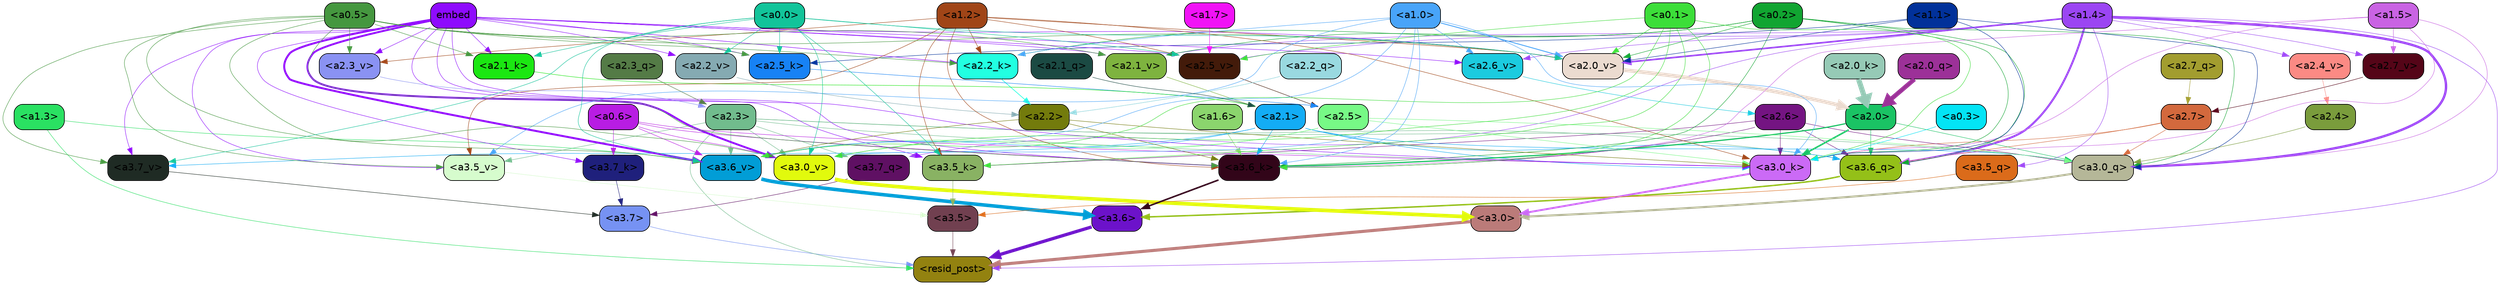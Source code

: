 strict digraph "" {
	graph [bgcolor=transparent,
		layout=dot,
		overlap=false,
		splines=true
	];
	"<a3.7>"	[color=black,
		fillcolor="#7692f3",
		fontname=Helvetica,
		shape=box,
		style="filled, rounded"];
	"<resid_post>"	[color=black,
		fillcolor="#938210",
		fontname=Helvetica,
		shape=box,
		style="filled, rounded"];
	"<a3.7>" -> "<resid_post>"	[color="#7692f3",
		penwidth=0.6239100098609924];
	"<a3.6>"	[color=black,
		fillcolor="#6c12ca",
		fontname=Helvetica,
		shape=box,
		style="filled, rounded"];
	"<a3.6>" -> "<resid_post>"	[color="#6c12ca",
		penwidth=4.569062113761902];
	"<a3.5>"	[color=black,
		fillcolor="#714050",
		fontname=Helvetica,
		shape=box,
		style="filled, rounded"];
	"<a3.5>" -> "<resid_post>"	[color="#714050",
		penwidth=0.6];
	"<a3.0>"	[color=black,
		fillcolor="#bb7b79",
		fontname=Helvetica,
		shape=box,
		style="filled, rounded"];
	"<a3.0>" -> "<resid_post>"	[color="#bb7b79",
		penwidth=4.283544182777405];
	"<a2.3>"	[color=black,
		fillcolor="#71bc8d",
		fontname=Helvetica,
		shape=box,
		style="filled, rounded"];
	"<a2.3>" -> "<resid_post>"	[color="#71bc8d",
		penwidth=0.6];
	"<a3.7_q>"	[color=black,
		fillcolor="#5f1063",
		fontname=Helvetica,
		shape=box,
		style="filled, rounded"];
	"<a2.3>" -> "<a3.7_q>"	[color="#71bc8d",
		penwidth=0.6];
	"<a3.6_q>"	[color=black,
		fillcolor="#94c018",
		fontname=Helvetica,
		shape=box,
		style="filled, rounded"];
	"<a2.3>" -> "<a3.6_q>"	[color="#71bc8d",
		penwidth=0.6];
	"<a3.0_q>"	[color=black,
		fillcolor="#b5b798",
		fontname=Helvetica,
		shape=box,
		style="filled, rounded"];
	"<a2.3>" -> "<a3.0_q>"	[color="#71bc8d",
		penwidth=0.6];
	"<a3.0_k>"	[color=black,
		fillcolor="#cb6af6",
		fontname=Helvetica,
		shape=box,
		style="filled, rounded"];
	"<a2.3>" -> "<a3.0_k>"	[color="#71bc8d",
		penwidth=0.6];
	"<a3.6_v>"	[color=black,
		fillcolor="#019dd6",
		fontname=Helvetica,
		shape=box,
		style="filled, rounded"];
	"<a2.3>" -> "<a3.6_v>"	[color="#71bc8d",
		penwidth=0.6];
	"<a3.5_v>"	[color=black,
		fillcolor="#d6fccd",
		fontname=Helvetica,
		shape=box,
		style="filled, rounded"];
	"<a2.3>" -> "<a3.5_v>"	[color="#71bc8d",
		penwidth=0.6];
	"<a3.0_v>"	[color=black,
		fillcolor="#e1fa0d",
		fontname=Helvetica,
		shape=box,
		style="filled, rounded"];
	"<a2.3>" -> "<a3.0_v>"	[color="#71bc8d",
		penwidth=0.6];
	"<a1.4>"	[color=black,
		fillcolor="#9b45f3",
		fontname=Helvetica,
		shape=box,
		style="filled, rounded"];
	"<a1.4>" -> "<resid_post>"	[color="#9b45f3",
		penwidth=0.6];
	"<a1.4>" -> "<a3.7_q>"	[color="#9b45f3",
		penwidth=0.6];
	"<a1.4>" -> "<a3.6_q>"	[color="#9b45f3",
		penwidth=2.7934007048606873];
	"<a3.5_q>"	[color=black,
		fillcolor="#db6b1a",
		fontname=Helvetica,
		shape=box,
		style="filled, rounded"];
	"<a1.4>" -> "<a3.5_q>"	[color="#9b45f3",
		penwidth=0.6];
	"<a1.4>" -> "<a3.0_q>"	[color="#9b45f3",
		penwidth=3.340754985809326];
	"<a2.7_v>"	[color=black,
		fillcolor="#550518",
		fontname=Helvetica,
		shape=box,
		style="filled, rounded"];
	"<a1.4>" -> "<a2.7_v>"	[color="#9b45f3",
		penwidth=0.6];
	"<a2.6_v>"	[color=black,
		fillcolor="#1ccbdf",
		fontname=Helvetica,
		shape=box,
		style="filled, rounded"];
	"<a1.4>" -> "<a2.6_v>"	[color="#9b45f3",
		penwidth=0.6];
	"<a2.5_v>"	[color=black,
		fillcolor="#431b0a",
		fontname=Helvetica,
		shape=box,
		style="filled, rounded"];
	"<a1.4>" -> "<a2.5_v>"	[color="#9b45f3",
		penwidth=0.6];
	"<a2.4_v>"	[color=black,
		fillcolor="#fb8a84",
		fontname=Helvetica,
		shape=box,
		style="filled, rounded"];
	"<a1.4>" -> "<a2.4_v>"	[color="#9b45f3",
		penwidth=0.6];
	"<a2.1_v>"	[color=black,
		fillcolor="#7eb33f",
		fontname=Helvetica,
		shape=box,
		style="filled, rounded"];
	"<a1.4>" -> "<a2.1_v>"	[color="#9b45f3",
		penwidth=0.6];
	"<a2.0_v>"	[color=black,
		fillcolor="#ebdbd0",
		fontname=Helvetica,
		shape=box,
		style="filled, rounded"];
	"<a1.4>" -> "<a2.0_v>"	[color="#9b45f3",
		penwidth=2.268759250640869];
	"<a1.3>"	[color=black,
		fillcolor="#2ae162",
		fontname=Helvetica,
		shape=box,
		style="filled, rounded"];
	"<a1.3>" -> "<resid_post>"	[color="#2ae162",
		penwidth=0.6];
	"<a1.3>" -> "<a3.6_v>"	[color="#2ae162",
		penwidth=0.6];
	"<a3.7_q>" -> "<a3.7>"	[color="#5f1063",
		penwidth=0.6];
	"<a3.6_q>" -> "<a3.6>"	[color="#94c018",
		penwidth=2.0347584784030914];
	"<a3.5_q>" -> "<a3.5>"	[color="#db6b1a",
		penwidth=0.6];
	"<a3.0_q>" -> "<a3.0>"	[color="#b5b798",
		penwidth=2.8635367155075073];
	"<a3.7_k>"	[color=black,
		fillcolor="#1f207c",
		fontname=Helvetica,
		shape=box,
		style="filled, rounded"];
	"<a3.7_k>" -> "<a3.7>"	[color="#1f207c",
		penwidth=0.6];
	"<a3.6_k>"	[color=black,
		fillcolor="#320519",
		fontname=Helvetica,
		shape=box,
		style="filled, rounded"];
	"<a3.6_k>" -> "<a3.6>"	[color="#320519",
		penwidth=2.1760786175727844];
	"<a3.5_k>"	[color=black,
		fillcolor="#89b263",
		fontname=Helvetica,
		shape=box,
		style="filled, rounded"];
	"<a3.5_k>" -> "<a3.5>"	[color="#89b263",
		penwidth=0.6];
	"<a3.0_k>" -> "<a3.0>"	[color="#cb6af6",
		penwidth=2.632905662059784];
	"<a3.7_v>"	[color=black,
		fillcolor="#1f2b24",
		fontname=Helvetica,
		shape=box,
		style="filled, rounded"];
	"<a3.7_v>" -> "<a3.7>"	[color="#1f2b24",
		penwidth=0.6];
	"<a3.6_v>" -> "<a3.6>"	[color="#019dd6",
		penwidth=4.981305837631226];
	"<a3.5_v>" -> "<a3.5>"	[color="#d6fccd",
		penwidth=0.6];
	"<a3.0_v>" -> "<a3.0>"	[color="#e1fa0d",
		penwidth=5.168330669403076];
	"<a2.7>"	[color=black,
		fillcolor="#d3693d",
		fontname=Helvetica,
		shape=box,
		style="filled, rounded"];
	"<a2.7>" -> "<a3.6_q>"	[color="#d3693d",
		penwidth=0.6];
	"<a2.7>" -> "<a3.0_q>"	[color="#d3693d",
		penwidth=0.6];
	"<a2.7>" -> "<a3.0_k>"	[color="#d3693d",
		penwidth=0.6];
	"<a2.6>"	[color=black,
		fillcolor="#741482",
		fontname=Helvetica,
		shape=box,
		style="filled, rounded"];
	"<a2.6>" -> "<a3.6_q>"	[color="#741482",
		penwidth=0.6];
	"<a2.6>" -> "<a3.0_q>"	[color="#741482",
		penwidth=0.6];
	"<a2.6>" -> "<a3.6_k>"	[color="#741482",
		penwidth=0.6];
	"<a2.6>" -> "<a3.5_k>"	[color="#741482",
		penwidth=0.6];
	"<a2.6>" -> "<a3.0_k>"	[color="#741482",
		penwidth=0.6];
	"<a2.1>"	[color=black,
		fillcolor="#13acf5",
		fontname=Helvetica,
		shape=box,
		style="filled, rounded"];
	"<a2.1>" -> "<a3.6_q>"	[color="#13acf5",
		penwidth=0.6];
	"<a2.1>" -> "<a3.0_q>"	[color="#13acf5",
		penwidth=0.6];
	"<a2.1>" -> "<a3.6_k>"	[color="#13acf5",
		penwidth=0.6];
	"<a2.1>" -> "<a3.0_k>"	[color="#13acf5",
		penwidth=0.6];
	"<a2.1>" -> "<a3.7_v>"	[color="#13acf5",
		penwidth=0.6];
	"<a2.1>" -> "<a3.6_v>"	[color="#13acf5",
		penwidth=0.6];
	"<a2.0>"	[color=black,
		fillcolor="#1ac364",
		fontname=Helvetica,
		shape=box,
		style="filled, rounded"];
	"<a2.0>" -> "<a3.6_q>"	[color="#1ac364",
		penwidth=0.6];
	"<a2.0>" -> "<a3.0_q>"	[color="#1ac364",
		penwidth=0.6];
	"<a2.0>" -> "<a3.6_k>"	[color="#1ac364",
		penwidth=1.6382827460765839];
	"<a2.0>" -> "<a3.0_k>"	[color="#1ac364",
		penwidth=2.161143198609352];
	"<a1.5>"	[color=black,
		fillcolor="#c963e3",
		fontname=Helvetica,
		shape=box,
		style="filled, rounded"];
	"<a1.5>" -> "<a3.6_q>"	[color="#c963e3",
		penwidth=0.6];
	"<a1.5>" -> "<a3.0_q>"	[color="#c963e3",
		penwidth=0.6];
	"<a1.5>" -> "<a3.6_k>"	[color="#c963e3",
		penwidth=0.6];
	"<a1.5>" -> "<a3.0_k>"	[color="#c963e3",
		penwidth=0.6];
	"<a1.5>" -> "<a2.7_v>"	[color="#c963e3",
		penwidth=0.6];
	"<a0.2>"	[color=black,
		fillcolor="#11a531",
		fontname=Helvetica,
		shape=box,
		style="filled, rounded"];
	"<a0.2>" -> "<a3.6_q>"	[color="#11a531",
		penwidth=0.6];
	"<a0.2>" -> "<a3.0_q>"	[color="#11a531",
		penwidth=0.6];
	"<a0.2>" -> "<a3.6_k>"	[color="#11a531",
		penwidth=0.6];
	"<a0.2>" -> "<a3.0_k>"	[color="#11a531",
		penwidth=0.6];
	"<a2.2_k>"	[color=black,
		fillcolor="#22ffe1",
		fontname=Helvetica,
		shape=box,
		style="filled, rounded"];
	"<a0.2>" -> "<a2.2_k>"	[color="#11a531",
		penwidth=0.6];
	"<a0.2>" -> "<a2.1_v>"	[color="#11a531",
		penwidth=0.6];
	"<a0.2>" -> "<a2.0_v>"	[color="#11a531",
		penwidth=0.6];
	"<a2.5>"	[color=black,
		fillcolor="#77f986",
		fontname=Helvetica,
		shape=box,
		style="filled, rounded"];
	"<a2.5>" -> "<a3.0_q>"	[color="#77f986",
		penwidth=0.6];
	"<a2.5>" -> "<a3.0_k>"	[color="#77f986",
		penwidth=0.6];
	"<a2.5>" -> "<a3.6_v>"	[color="#77f986",
		penwidth=0.6];
	"<a2.5>" -> "<a3.0_v>"	[color="#77f986",
		penwidth=0.6];
	"<a2.4>"	[color=black,
		fillcolor="#7a9c3c",
		fontname=Helvetica,
		shape=box,
		style="filled, rounded"];
	"<a2.4>" -> "<a3.0_q>"	[color="#7a9c3c",
		penwidth=0.6];
	"<a1.1>"	[color=black,
		fillcolor="#01319a",
		fontname=Helvetica,
		shape=box,
		style="filled, rounded"];
	"<a1.1>" -> "<a3.0_q>"	[color="#01319a",
		penwidth=0.6];
	"<a1.1>" -> "<a3.0_k>"	[color="#01319a",
		penwidth=0.6];
	"<a2.5_k>"	[color=black,
		fillcolor="#1782f5",
		fontname=Helvetica,
		shape=box,
		style="filled, rounded"];
	"<a1.1>" -> "<a2.5_k>"	[color="#01319a",
		penwidth=0.6];
	"<a1.1>" -> "<a2.0_v>"	[color="#01319a",
		penwidth=0.6];
	"<a0.6>"	[color=black,
		fillcolor="#b81de3",
		fontname=Helvetica,
		shape=box,
		style="filled, rounded"];
	"<a0.6>" -> "<a3.7_k>"	[color="#b81de3",
		penwidth=0.6];
	"<a0.6>" -> "<a3.6_k>"	[color="#b81de3",
		penwidth=0.6];
	"<a0.6>" -> "<a3.0_k>"	[color="#b81de3",
		penwidth=0.6];
	"<a0.6>" -> "<a3.6_v>"	[color="#b81de3",
		penwidth=0.6];
	"<a0.6>" -> "<a3.0_v>"	[color="#b81de3",
		penwidth=0.6];
	embed	[color=black,
		fillcolor="#8e0bfd",
		fontname=Helvetica,
		shape=box,
		style="filled, rounded"];
	embed -> "<a3.7_k>"	[color="#8e0bfd",
		penwidth=0.6];
	embed -> "<a3.6_k>"	[color="#8e0bfd",
		penwidth=0.6];
	embed -> "<a3.5_k>"	[color="#8e0bfd",
		penwidth=0.6];
	embed -> "<a3.0_k>"	[color="#8e0bfd",
		penwidth=0.6];
	embed -> "<a3.7_v>"	[color="#8e0bfd",
		penwidth=0.6];
	embed -> "<a3.6_v>"	[color="#8e0bfd",
		penwidth=2.7825746536254883];
	embed -> "<a3.5_v>"	[color="#8e0bfd",
		penwidth=0.6];
	embed -> "<a3.0_v>"	[color="#8e0bfd",
		penwidth=2.6950180530548096];
	embed -> "<a2.5_k>"	[color="#8e0bfd",
		penwidth=0.6];
	embed -> "<a2.2_k>"	[color="#8e0bfd",
		penwidth=0.6698317527770996];
	"<a2.1_k>"	[color=black,
		fillcolor="#1be712",
		fontname=Helvetica,
		shape=box,
		style="filled, rounded"];
	embed -> "<a2.1_k>"	[color="#8e0bfd",
		penwidth=0.6];
	embed -> "<a2.6_v>"	[color="#8e0bfd",
		penwidth=0.6];
	embed -> "<a2.5_v>"	[color="#8e0bfd",
		penwidth=0.6];
	"<a2.3_v>"	[color=black,
		fillcolor="#8a92f3",
		fontname=Helvetica,
		shape=box,
		style="filled, rounded"];
	embed -> "<a2.3_v>"	[color="#8e0bfd",
		penwidth=0.6];
	"<a2.2_v>"	[color=black,
		fillcolor="#85aab2",
		fontname=Helvetica,
		shape=box,
		style="filled, rounded"];
	embed -> "<a2.2_v>"	[color="#8e0bfd",
		penwidth=0.6];
	embed -> "<a2.1_v>"	[color="#8e0bfd",
		penwidth=0.6];
	embed -> "<a2.0_v>"	[color="#8e0bfd",
		penwidth=0.6];
	"<a2.2>"	[color=black,
		fillcolor="#737b0c",
		fontname=Helvetica,
		shape=box,
		style="filled, rounded"];
	"<a2.2>" -> "<a3.6_k>"	[color="#737b0c",
		penwidth=0.6];
	"<a2.2>" -> "<a3.0_k>"	[color="#737b0c",
		penwidth=0.6];
	"<a2.2>" -> "<a3.6_v>"	[color="#737b0c",
		penwidth=0.6];
	"<a1.6>"	[color=black,
		fillcolor="#8bd56d",
		fontname=Helvetica,
		shape=box,
		style="filled, rounded"];
	"<a1.6>" -> "<a3.6_k>"	[color="#8bd56d",
		penwidth=0.6];
	"<a1.2>"	[color=black,
		fillcolor="#a04517",
		fontname=Helvetica,
		shape=box,
		style="filled, rounded"];
	"<a1.2>" -> "<a3.6_k>"	[color="#a04517",
		penwidth=0.6];
	"<a1.2>" -> "<a3.5_k>"	[color="#a04517",
		penwidth=0.6];
	"<a1.2>" -> "<a3.0_k>"	[color="#a04517",
		penwidth=0.6];
	"<a1.2>" -> "<a3.5_v>"	[color="#a04517",
		penwidth=0.6];
	"<a1.2>" -> "<a2.2_k>"	[color="#a04517",
		penwidth=0.6];
	"<a1.2>" -> "<a2.5_v>"	[color="#a04517",
		penwidth=0.6];
	"<a1.2>" -> "<a2.3_v>"	[color="#a04517",
		penwidth=0.6];
	"<a1.2>" -> "<a2.0_v>"	[color="#a04517",
		penwidth=0.6];
	"<a1.0>"	[color=black,
		fillcolor="#48a4f9",
		fontname=Helvetica,
		shape=box,
		style="filled, rounded"];
	"<a1.0>" -> "<a3.6_k>"	[color="#48a4f9",
		penwidth=0.6];
	"<a1.0>" -> "<a3.0_k>"	[color="#48a4f9",
		penwidth=0.6];
	"<a1.0>" -> "<a3.6_v>"	[color="#48a4f9",
		penwidth=0.6];
	"<a1.0>" -> "<a3.5_v>"	[color="#48a4f9",
		penwidth=0.6];
	"<a1.0>" -> "<a3.0_v>"	[color="#48a4f9",
		penwidth=0.6];
	"<a1.0>" -> "<a2.2_k>"	[color="#48a4f9",
		penwidth=0.6];
	"<a1.0>" -> "<a2.6_v>"	[color="#48a4f9",
		penwidth=0.6];
	"<a1.0>" -> "<a2.0_v>"	[color="#48a4f9",
		penwidth=1.2213096618652344];
	"<a0.5>"	[color=black,
		fillcolor="#45973f",
		fontname=Helvetica,
		shape=box,
		style="filled, rounded"];
	"<a0.5>" -> "<a3.6_k>"	[color="#45973f",
		penwidth=0.6];
	"<a0.5>" -> "<a3.7_v>"	[color="#45973f",
		penwidth=0.6];
	"<a0.5>" -> "<a3.6_v>"	[color="#45973f",
		penwidth=0.6];
	"<a0.5>" -> "<a3.5_v>"	[color="#45973f",
		penwidth=0.6];
	"<a0.5>" -> "<a3.0_v>"	[color="#45973f",
		penwidth=0.6];
	"<a0.5>" -> "<a2.5_k>"	[color="#45973f",
		penwidth=0.6];
	"<a0.5>" -> "<a2.2_k>"	[color="#45973f",
		penwidth=0.6];
	"<a0.5>" -> "<a2.1_k>"	[color="#45973f",
		penwidth=0.6];
	"<a0.5>" -> "<a2.3_v>"	[color="#45973f",
		penwidth=0.6];
	"<a0.5>" -> "<a2.1_v>"	[color="#45973f",
		penwidth=0.6];
	"<a0.5>" -> "<a2.0_v>"	[color="#45973f",
		penwidth=0.6];
	"<a0.1>"	[color=black,
		fillcolor="#3cde39",
		fontname=Helvetica,
		shape=box,
		style="filled, rounded"];
	"<a0.1>" -> "<a3.6_k>"	[color="#3cde39",
		penwidth=0.6];
	"<a0.1>" -> "<a3.5_k>"	[color="#3cde39",
		penwidth=0.6];
	"<a0.1>" -> "<a3.0_k>"	[color="#3cde39",
		penwidth=0.6];
	"<a0.1>" -> "<a3.6_v>"	[color="#3cde39",
		penwidth=0.6];
	"<a0.1>" -> "<a3.0_v>"	[color="#3cde39",
		penwidth=0.6];
	"<a0.1>" -> "<a2.5_v>"	[color="#3cde39",
		penwidth=0.6];
	"<a0.1>" -> "<a2.0_v>"	[color="#3cde39",
		penwidth=0.6];
	"<a0.0>"	[color=black,
		fillcolor="#12c49a",
		fontname=Helvetica,
		shape=box,
		style="filled, rounded"];
	"<a0.0>" -> "<a3.5_k>"	[color="#12c49a",
		penwidth=0.6];
	"<a0.0>" -> "<a3.7_v>"	[color="#12c49a",
		penwidth=0.6];
	"<a0.0>" -> "<a3.6_v>"	[color="#12c49a",
		penwidth=0.6];
	"<a0.0>" -> "<a3.0_v>"	[color="#12c49a",
		penwidth=0.6];
	"<a0.0>" -> "<a2.5_k>"	[color="#12c49a",
		penwidth=0.6];
	"<a0.0>" -> "<a2.1_k>"	[color="#12c49a",
		penwidth=0.6];
	"<a0.0>" -> "<a2.5_v>"	[color="#12c49a",
		penwidth=0.6];
	"<a0.0>" -> "<a2.2_v>"	[color="#12c49a",
		penwidth=0.6];
	"<a0.0>" -> "<a2.0_v>"	[color="#12c49a",
		penwidth=0.6];
	"<a0.3>"	[color=black,
		fillcolor="#03e4f5",
		fontname=Helvetica,
		shape=box,
		style="filled, rounded"];
	"<a0.3>" -> "<a3.0_k>"	[color="#03e4f5",
		penwidth=0.6];
	"<a2.7_q>"	[color=black,
		fillcolor="#a29d2f",
		fontname=Helvetica,
		shape=box,
		style="filled, rounded"];
	"<a2.7_q>" -> "<a2.7>"	[color="#a29d2f",
		penwidth=0.6];
	"<a2.3_q>"	[color=black,
		fillcolor="#547b46",
		fontname=Helvetica,
		shape=box,
		style="filled, rounded"];
	"<a2.3_q>" -> "<a2.3>"	[color="#547b46",
		penwidth=0.6];
	"<a2.2_q>"	[color=black,
		fillcolor="#99d9e0",
		fontname=Helvetica,
		shape=box,
		style="filled, rounded"];
	"<a2.2_q>" -> "<a2.2>"	[color="#99d9e0",
		penwidth=0.7553567886352539];
	"<a2.1_q>"	[color=black,
		fillcolor="#1b4a43",
		fontname=Helvetica,
		shape=box,
		style="filled, rounded"];
	"<a2.1_q>" -> "<a2.1>"	[color="#1b4a43",
		penwidth=0.6];
	"<a2.0_q>"	[color=black,
		fillcolor="#9c3198",
		fontname=Helvetica,
		shape=box,
		style="filled, rounded"];
	"<a2.0_q>" -> "<a2.0>"	[color="#9c3198",
		penwidth=6.256794691085815];
	"<a2.5_k>" -> "<a2.5>"	[color="#1782f5",
		penwidth=0.6];
	"<a2.2_k>" -> "<a2.2>"	[color="#22ffe1",
		penwidth=0.8854708671569824];
	"<a2.1_k>" -> "<a2.1>"	[color="#1be712",
		penwidth=0.6];
	"<a2.0_k>"	[color=black,
		fillcolor="#96cab6",
		fontname=Helvetica,
		shape=box,
		style="filled, rounded"];
	"<a2.0_k>" -> "<a2.0>"	[color="#96cab6",
		penwidth=7.231504917144775];
	"<a2.7_v>" -> "<a2.7>"	[color="#550518",
		penwidth=0.6];
	"<a2.6_v>" -> "<a2.6>"	[color="#1ccbdf",
		penwidth=0.6];
	"<a2.5_v>" -> "<a2.5>"	[color="#431b0a",
		penwidth=0.6];
	"<a2.4_v>" -> "<a2.4>"	[color="#fb8a84",
		penwidth=0.6];
	"<a2.3_v>" -> "<a2.3>"	[color="#8a92f3",
		penwidth=0.6];
	"<a2.2_v>" -> "<a2.2>"	[color="#85aab2",
		penwidth=0.6];
	"<a2.1_v>" -> "<a2.1>"	[color="#7eb33f",
		penwidth=0.6];
	"<a2.0_v>" -> "<a2.0>"	[color="#ebdbd0",
		penwidth=5.231471925973892];
	"<a1.7>"	[color=black,
		fillcolor="#f112f6",
		fontname=Helvetica,
		shape=box,
		style="filled, rounded"];
	"<a1.7>" -> "<a2.5_v>"	[color="#f112f6",
		penwidth=0.6];
}
